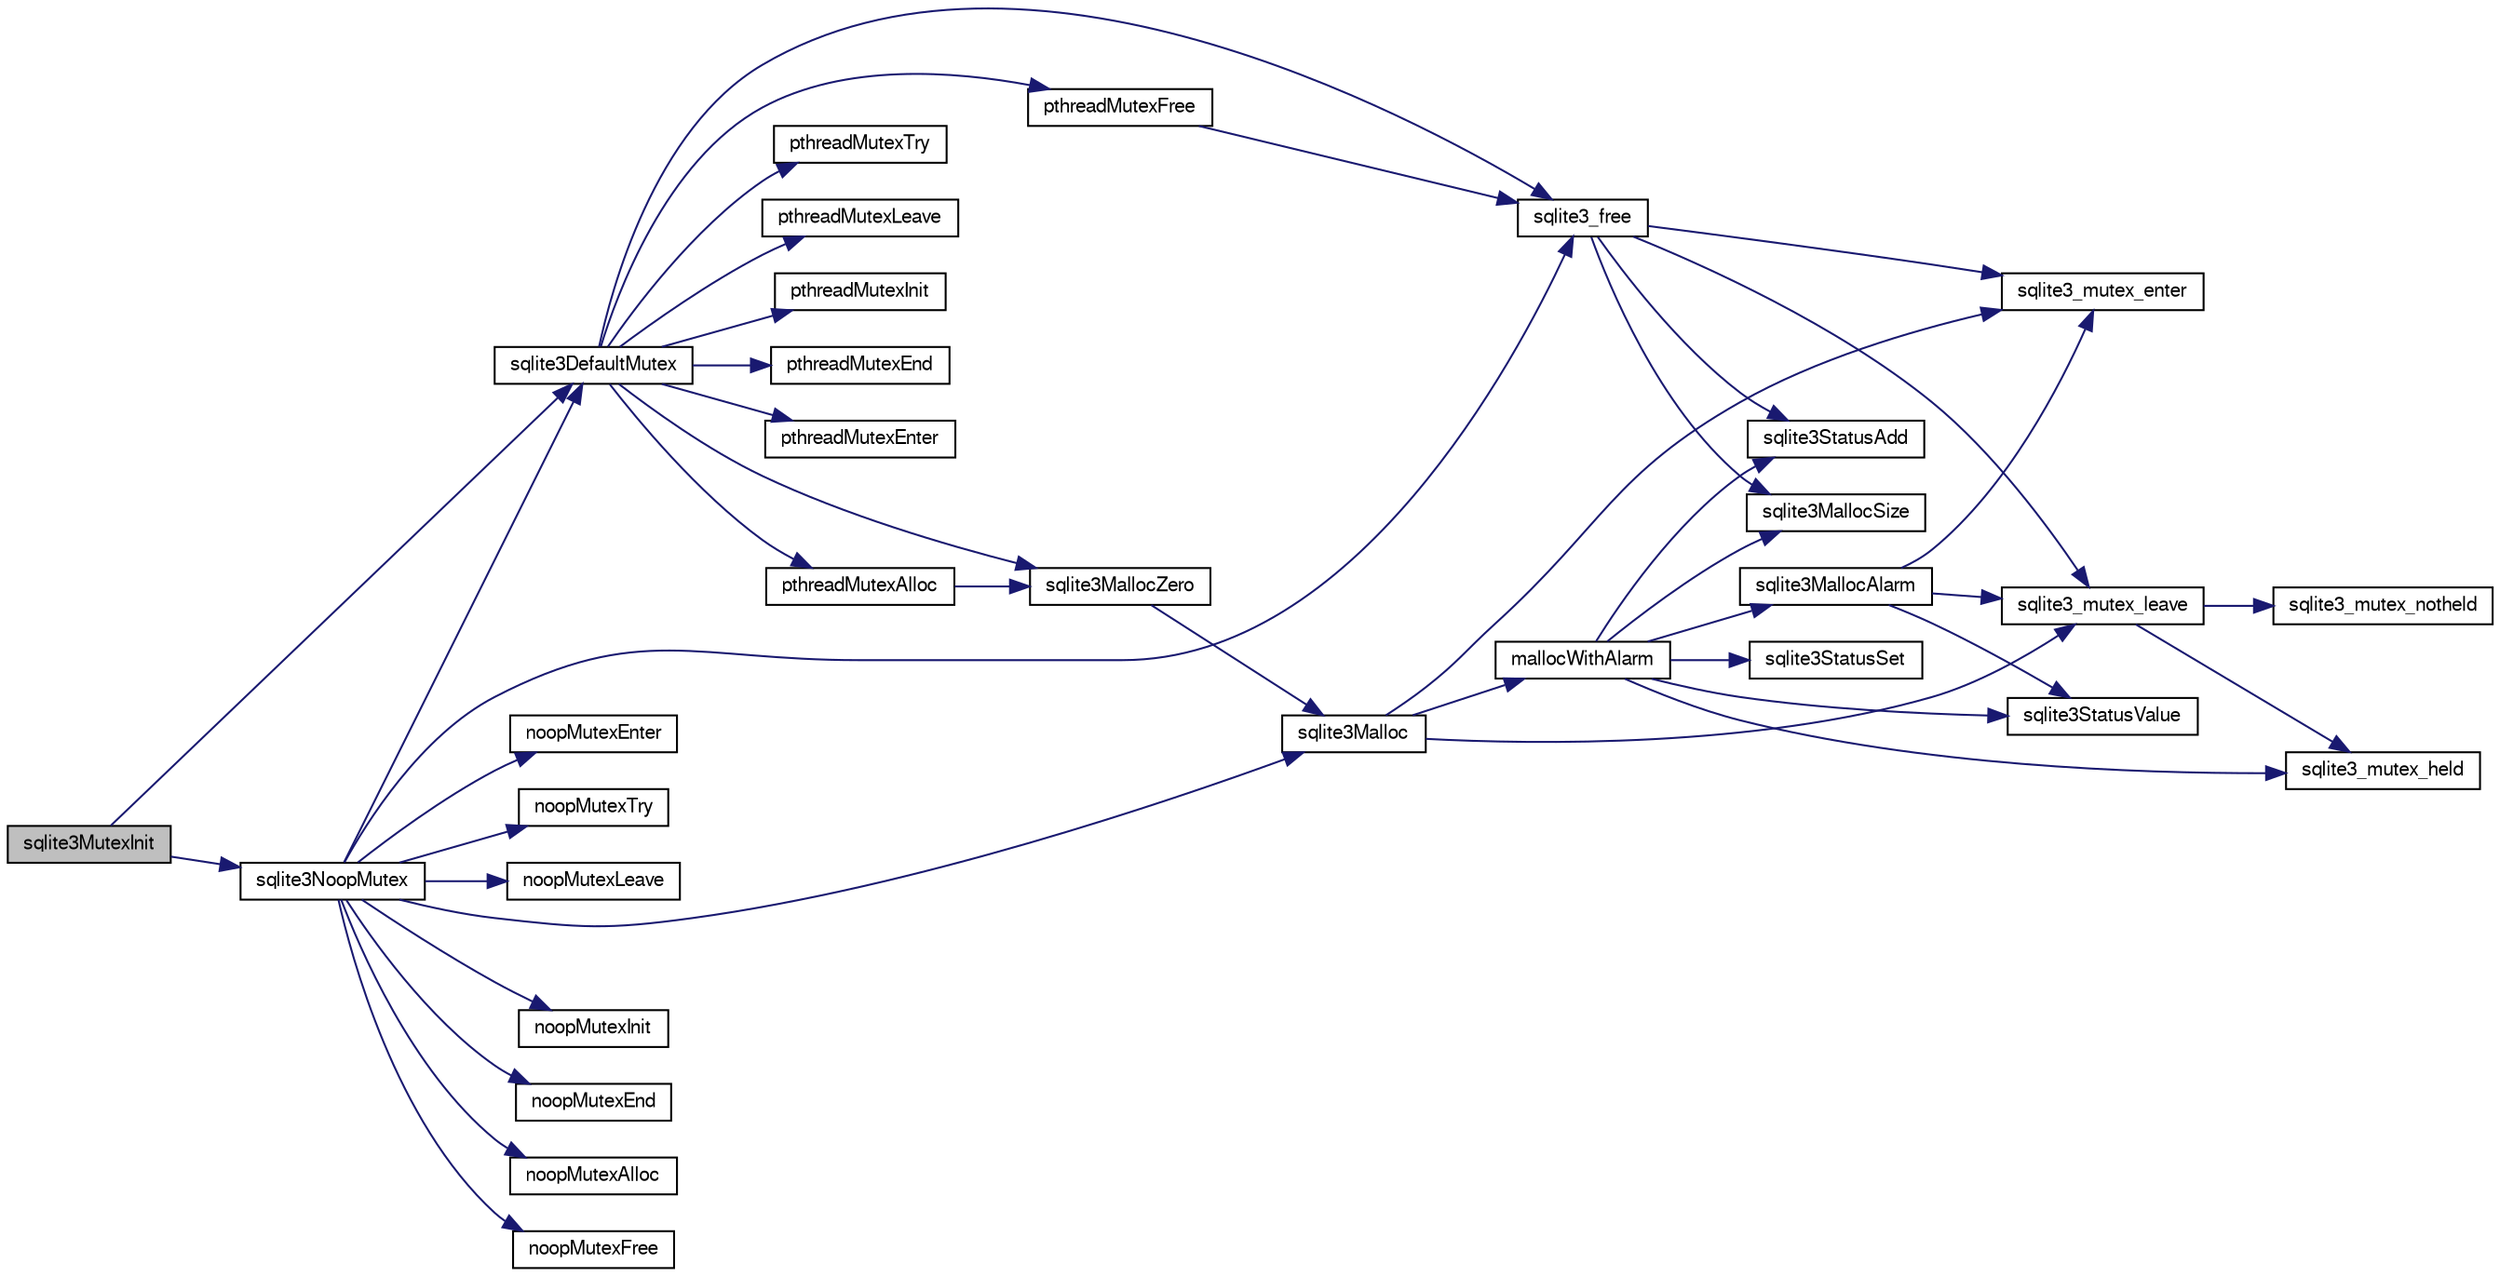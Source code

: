digraph "sqlite3MutexInit"
{
  edge [fontname="FreeSans",fontsize="10",labelfontname="FreeSans",labelfontsize="10"];
  node [fontname="FreeSans",fontsize="10",shape=record];
  rankdir="LR";
  Node601115 [label="sqlite3MutexInit",height=0.2,width=0.4,color="black", fillcolor="grey75", style="filled", fontcolor="black"];
  Node601115 -> Node601116 [color="midnightblue",fontsize="10",style="solid",fontname="FreeSans"];
  Node601116 [label="sqlite3DefaultMutex",height=0.2,width=0.4,color="black", fillcolor="white", style="filled",URL="$sqlite3_8c.html#ac895a71e325f9b2f9b862f737c17aca8"];
  Node601116 -> Node601117 [color="midnightblue",fontsize="10",style="solid",fontname="FreeSans"];
  Node601117 [label="pthreadMutexInit",height=0.2,width=0.4,color="black", fillcolor="white", style="filled",URL="$sqlite3_8c.html#a9b56fdbde7f0727defee410d73c40016"];
  Node601116 -> Node601118 [color="midnightblue",fontsize="10",style="solid",fontname="FreeSans"];
  Node601118 [label="pthreadMutexEnd",height=0.2,width=0.4,color="black", fillcolor="white", style="filled",URL="$sqlite3_8c.html#afcfa342e4b8a9b4debd150577fa7dd8d"];
  Node601116 -> Node601119 [color="midnightblue",fontsize="10",style="solid",fontname="FreeSans"];
  Node601119 [label="pthreadMutexAlloc",height=0.2,width=0.4,color="black", fillcolor="white", style="filled",URL="$sqlite3_8c.html#a42290854458de8191cc8762a838e3092"];
  Node601119 -> Node601120 [color="midnightblue",fontsize="10",style="solid",fontname="FreeSans"];
  Node601120 [label="sqlite3MallocZero",height=0.2,width=0.4,color="black", fillcolor="white", style="filled",URL="$sqlite3_8c.html#ab3e07a30b9b5471f9f5e8f9cb7229934"];
  Node601120 -> Node601121 [color="midnightblue",fontsize="10",style="solid",fontname="FreeSans"];
  Node601121 [label="sqlite3Malloc",height=0.2,width=0.4,color="black", fillcolor="white", style="filled",URL="$sqlite3_8c.html#a361a2eaa846b1885f123abe46f5d8b2b"];
  Node601121 -> Node601122 [color="midnightblue",fontsize="10",style="solid",fontname="FreeSans"];
  Node601122 [label="sqlite3_mutex_enter",height=0.2,width=0.4,color="black", fillcolor="white", style="filled",URL="$sqlite3_8c.html#a1c12cde690bd89f104de5cbad12a6bf5"];
  Node601121 -> Node601123 [color="midnightblue",fontsize="10",style="solid",fontname="FreeSans"];
  Node601123 [label="mallocWithAlarm",height=0.2,width=0.4,color="black", fillcolor="white", style="filled",URL="$sqlite3_8c.html#ab070d5cf8e48ec8a6a43cf025d48598b"];
  Node601123 -> Node601124 [color="midnightblue",fontsize="10",style="solid",fontname="FreeSans"];
  Node601124 [label="sqlite3_mutex_held",height=0.2,width=0.4,color="black", fillcolor="white", style="filled",URL="$sqlite3_8c.html#acf77da68932b6bc163c5e68547ecc3e7"];
  Node601123 -> Node601125 [color="midnightblue",fontsize="10",style="solid",fontname="FreeSans"];
  Node601125 [label="sqlite3StatusSet",height=0.2,width=0.4,color="black", fillcolor="white", style="filled",URL="$sqlite3_8c.html#afec7586c01fcb5ea17dc9d7725a589d9"];
  Node601123 -> Node601126 [color="midnightblue",fontsize="10",style="solid",fontname="FreeSans"];
  Node601126 [label="sqlite3StatusValue",height=0.2,width=0.4,color="black", fillcolor="white", style="filled",URL="$sqlite3_8c.html#a30b8ac296c6e200c1fa57708d52c6ef6"];
  Node601123 -> Node601127 [color="midnightblue",fontsize="10",style="solid",fontname="FreeSans"];
  Node601127 [label="sqlite3MallocAlarm",height=0.2,width=0.4,color="black", fillcolor="white", style="filled",URL="$sqlite3_8c.html#ada66988e8471d1198f3219c062377508"];
  Node601127 -> Node601126 [color="midnightblue",fontsize="10",style="solid",fontname="FreeSans"];
  Node601127 -> Node601128 [color="midnightblue",fontsize="10",style="solid",fontname="FreeSans"];
  Node601128 [label="sqlite3_mutex_leave",height=0.2,width=0.4,color="black", fillcolor="white", style="filled",URL="$sqlite3_8c.html#a5838d235601dbd3c1fa993555c6bcc93"];
  Node601128 -> Node601124 [color="midnightblue",fontsize="10",style="solid",fontname="FreeSans"];
  Node601128 -> Node601129 [color="midnightblue",fontsize="10",style="solid",fontname="FreeSans"];
  Node601129 [label="sqlite3_mutex_notheld",height=0.2,width=0.4,color="black", fillcolor="white", style="filled",URL="$sqlite3_8c.html#a83967c837c1c000d3b5adcfaa688f5dc"];
  Node601127 -> Node601122 [color="midnightblue",fontsize="10",style="solid",fontname="FreeSans"];
  Node601123 -> Node601130 [color="midnightblue",fontsize="10",style="solid",fontname="FreeSans"];
  Node601130 [label="sqlite3MallocSize",height=0.2,width=0.4,color="black", fillcolor="white", style="filled",URL="$sqlite3_8c.html#acf5d2a5f35270bafb050bd2def576955"];
  Node601123 -> Node601131 [color="midnightblue",fontsize="10",style="solid",fontname="FreeSans"];
  Node601131 [label="sqlite3StatusAdd",height=0.2,width=0.4,color="black", fillcolor="white", style="filled",URL="$sqlite3_8c.html#afa029f93586aeab4cc85360905dae9cd"];
  Node601121 -> Node601128 [color="midnightblue",fontsize="10",style="solid",fontname="FreeSans"];
  Node601116 -> Node601132 [color="midnightblue",fontsize="10",style="solid",fontname="FreeSans"];
  Node601132 [label="pthreadMutexFree",height=0.2,width=0.4,color="black", fillcolor="white", style="filled",URL="$sqlite3_8c.html#ac2abf0acf925b9e3feecb4c0f3e10003"];
  Node601132 -> Node601133 [color="midnightblue",fontsize="10",style="solid",fontname="FreeSans"];
  Node601133 [label="sqlite3_free",height=0.2,width=0.4,color="black", fillcolor="white", style="filled",URL="$sqlite3_8c.html#a6552349e36a8a691af5487999ab09519"];
  Node601133 -> Node601122 [color="midnightblue",fontsize="10",style="solid",fontname="FreeSans"];
  Node601133 -> Node601131 [color="midnightblue",fontsize="10",style="solid",fontname="FreeSans"];
  Node601133 -> Node601130 [color="midnightblue",fontsize="10",style="solid",fontname="FreeSans"];
  Node601133 -> Node601128 [color="midnightblue",fontsize="10",style="solid",fontname="FreeSans"];
  Node601116 -> Node601134 [color="midnightblue",fontsize="10",style="solid",fontname="FreeSans"];
  Node601134 [label="pthreadMutexEnter",height=0.2,width=0.4,color="black", fillcolor="white", style="filled",URL="$sqlite3_8c.html#a16e99241f37f67ad7659d347dedc6eba"];
  Node601116 -> Node601135 [color="midnightblue",fontsize="10",style="solid",fontname="FreeSans"];
  Node601135 [label="pthreadMutexTry",height=0.2,width=0.4,color="black", fillcolor="white", style="filled",URL="$sqlite3_8c.html#a3179009778d803b8bbdfbcdcb8b9e0c5"];
  Node601116 -> Node601136 [color="midnightblue",fontsize="10",style="solid",fontname="FreeSans"];
  Node601136 [label="pthreadMutexLeave",height=0.2,width=0.4,color="black", fillcolor="white", style="filled",URL="$sqlite3_8c.html#aff5e74cc87a074eb386c1049425b7595"];
  Node601116 -> Node601120 [color="midnightblue",fontsize="10",style="solid",fontname="FreeSans"];
  Node601116 -> Node601133 [color="midnightblue",fontsize="10",style="solid",fontname="FreeSans"];
  Node601115 -> Node601137 [color="midnightblue",fontsize="10",style="solid",fontname="FreeSans"];
  Node601137 [label="sqlite3NoopMutex",height=0.2,width=0.4,color="black", fillcolor="white", style="filled",URL="$sqlite3_8c.html#a09742cde9ef371d94f8201d2cdb543e4"];
  Node601137 -> Node601138 [color="midnightblue",fontsize="10",style="solid",fontname="FreeSans"];
  Node601138 [label="noopMutexInit",height=0.2,width=0.4,color="black", fillcolor="white", style="filled",URL="$sqlite3_8c.html#a5b7e628d764b9fa21cf60efa4f007b9c"];
  Node601137 -> Node601139 [color="midnightblue",fontsize="10",style="solid",fontname="FreeSans"];
  Node601139 [label="noopMutexEnd",height=0.2,width=0.4,color="black", fillcolor="white", style="filled",URL="$sqlite3_8c.html#a0f0c029ce49c2f6c8a10487686cd4c44"];
  Node601137 -> Node601140 [color="midnightblue",fontsize="10",style="solid",fontname="FreeSans"];
  Node601140 [label="noopMutexAlloc",height=0.2,width=0.4,color="black", fillcolor="white", style="filled",URL="$sqlite3_8c.html#a19cab979a9c93ac871637110a1a0346a"];
  Node601137 -> Node601141 [color="midnightblue",fontsize="10",style="solid",fontname="FreeSans"];
  Node601141 [label="noopMutexFree",height=0.2,width=0.4,color="black", fillcolor="white", style="filled",URL="$sqlite3_8c.html#ac9f0fbd482a75bc7508626f508f7a222"];
  Node601137 -> Node601142 [color="midnightblue",fontsize="10",style="solid",fontname="FreeSans"];
  Node601142 [label="noopMutexEnter",height=0.2,width=0.4,color="black", fillcolor="white", style="filled",URL="$sqlite3_8c.html#afd4250b184c2dc7f7ffddc073dc62415"];
  Node601137 -> Node601143 [color="midnightblue",fontsize="10",style="solid",fontname="FreeSans"];
  Node601143 [label="noopMutexTry",height=0.2,width=0.4,color="black", fillcolor="white", style="filled",URL="$sqlite3_8c.html#a6cc5bf7bc4f4c4890d11321332080ce6"];
  Node601137 -> Node601144 [color="midnightblue",fontsize="10",style="solid",fontname="FreeSans"];
  Node601144 [label="noopMutexLeave",height=0.2,width=0.4,color="black", fillcolor="white", style="filled",URL="$sqlite3_8c.html#abbb054fbbcb2239be190b65ee35bcc5a"];
  Node601137 -> Node601121 [color="midnightblue",fontsize="10",style="solid",fontname="FreeSans"];
  Node601137 -> Node601133 [color="midnightblue",fontsize="10",style="solid",fontname="FreeSans"];
  Node601137 -> Node601116 [color="midnightblue",fontsize="10",style="solid",fontname="FreeSans"];
}
